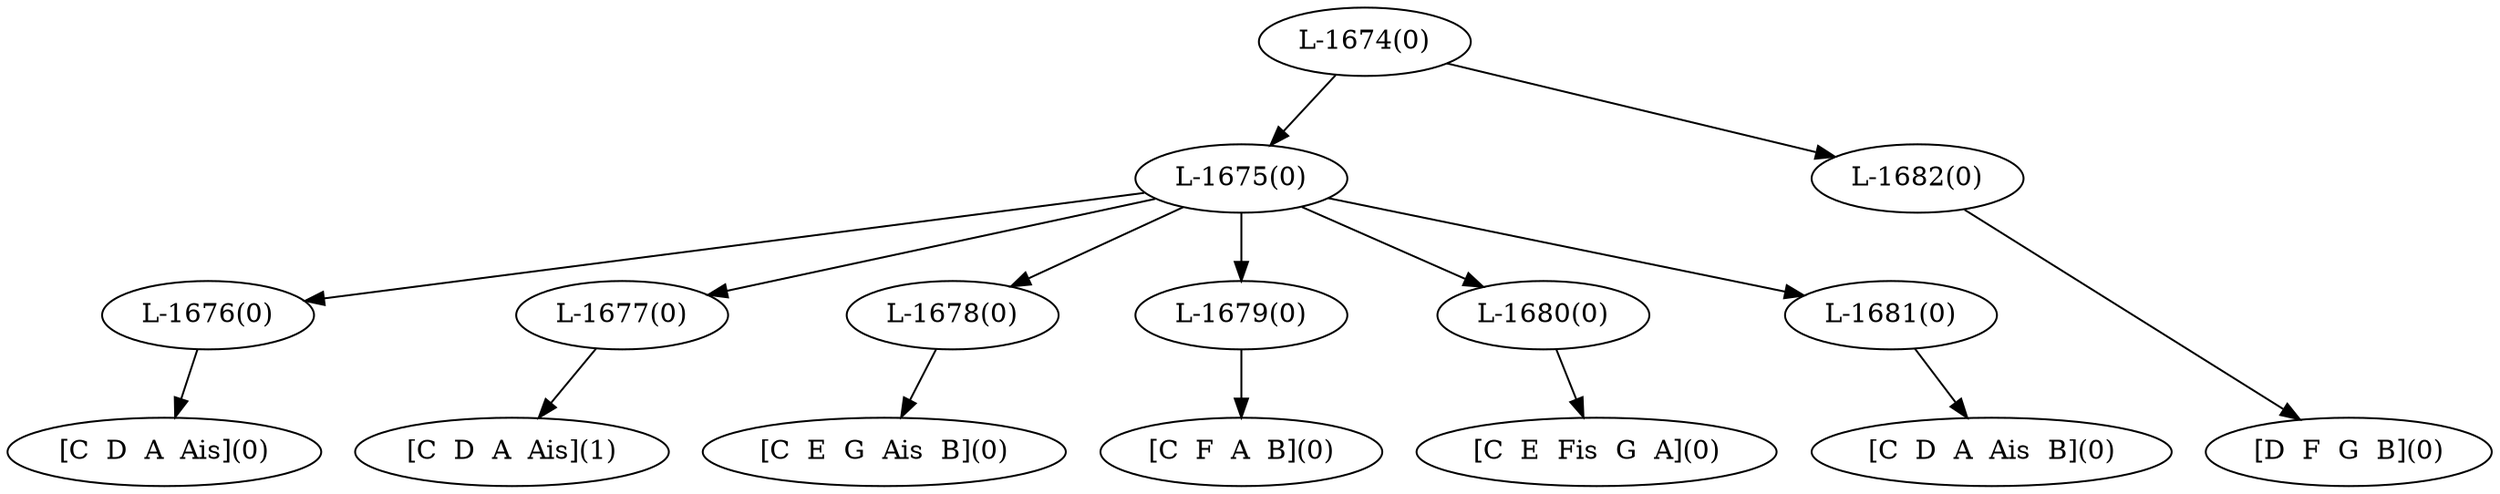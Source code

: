 digraph sample{
"L-1676(0)"->"[C  D  A  Ais](0)"
"L-1677(0)"->"[C  D  A  Ais](1)"
"L-1678(0)"->"[C  E  G  Ais  B](0)"
"L-1679(0)"->"[C  F  A  B](0)"
"L-1680(0)"->"[C  E  Fis  G  A](0)"
"L-1681(0)"->"[C  D  A  Ais  B](0)"
"L-1675(0)"->"L-1676(0)"
"L-1675(0)"->"L-1677(0)"
"L-1675(0)"->"L-1678(0)"
"L-1675(0)"->"L-1679(0)"
"L-1675(0)"->"L-1680(0)"
"L-1675(0)"->"L-1681(0)"
"L-1682(0)"->"[D  F  G  B](0)"
"L-1674(0)"->"L-1675(0)"
"L-1674(0)"->"L-1682(0)"
{rank = min; "L-1674(0)"}
{rank = same; "L-1675(0)"; "L-1682(0)";}
{rank = same; "L-1676(0)"; "L-1677(0)"; "L-1678(0)"; "L-1679(0)"; "L-1680(0)"; "L-1681(0)";}
{rank = max; "[C  D  A  Ais  B](0)"; "[C  D  A  Ais](0)"; "[C  D  A  Ais](1)"; "[C  E  Fis  G  A](0)"; "[C  E  G  Ais  B](0)"; "[C  F  A  B](0)"; "[D  F  G  B](0)";}
}